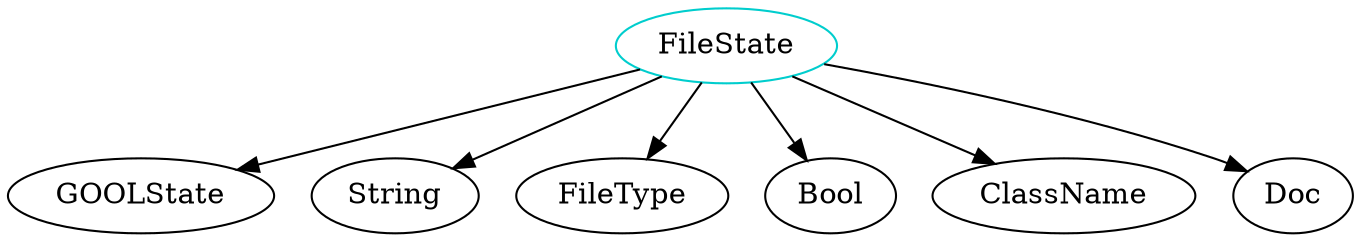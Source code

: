 digraph filestate{
FileState -> GOOLState;
FileState -> String;
FileState -> FileType;
FileState -> Bool;
FileState -> ClassName;
FileState -> Doc;
FileState	[shape=oval, color=cyan3, label="FileState"];
}

